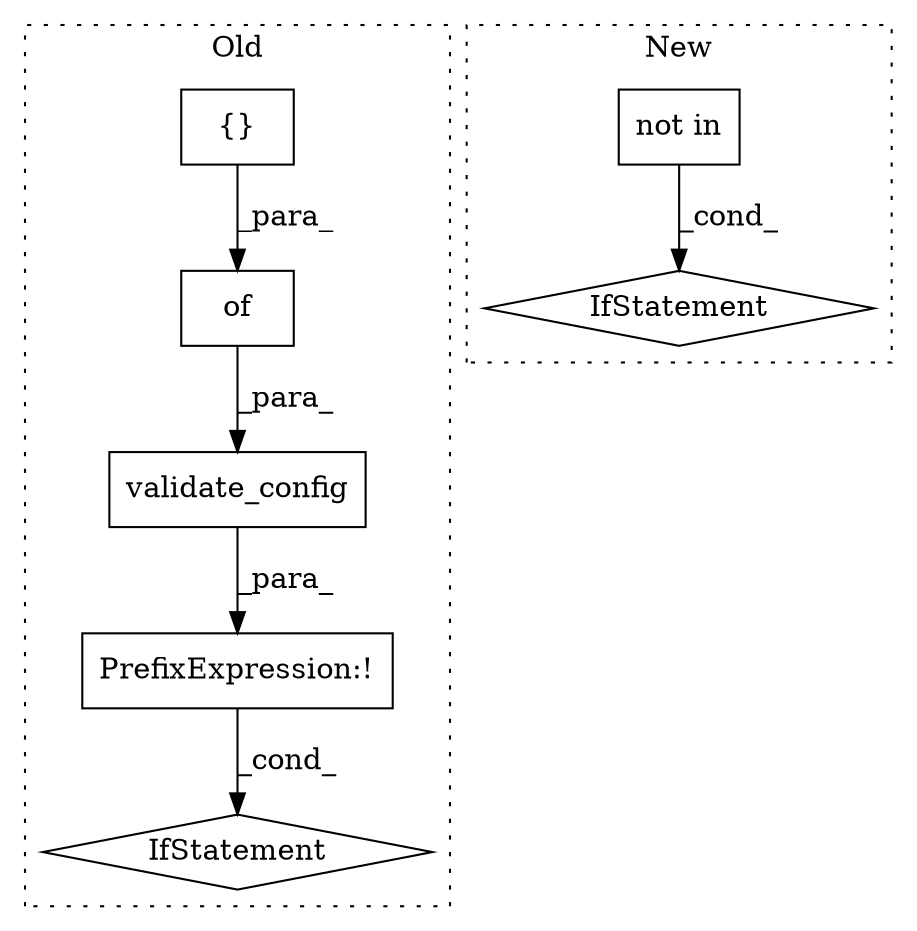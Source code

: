 digraph G {
subgraph cluster0 {
1 [label="validate_config" a="32" s="3105,3173" l="16,1" shape="box"];
3 [label="of" a="32" s="3132,3164" l="3,1" shape="box"];
4 [label="IfStatement" a="25" s="3100,3174" l="4,2" shape="diamond"];
6 [label="PrefixExpression:!" a="38" s="3104" l="1" shape="box"];
7 [label="{}" a="4" s="3154,3163" l="1,1" shape="box"];
label = "Old";
style="dotted";
}
subgraph cluster1 {
2 [label="not in" a="108" s="4066" l="25" shape="box"];
5 [label="IfStatement" a="25" s="4040,4092" l="4,2" shape="diamond"];
label = "New";
style="dotted";
}
1 -> 6 [label="_para_"];
2 -> 5 [label="_cond_"];
3 -> 1 [label="_para_"];
6 -> 4 [label="_cond_"];
7 -> 3 [label="_para_"];
}